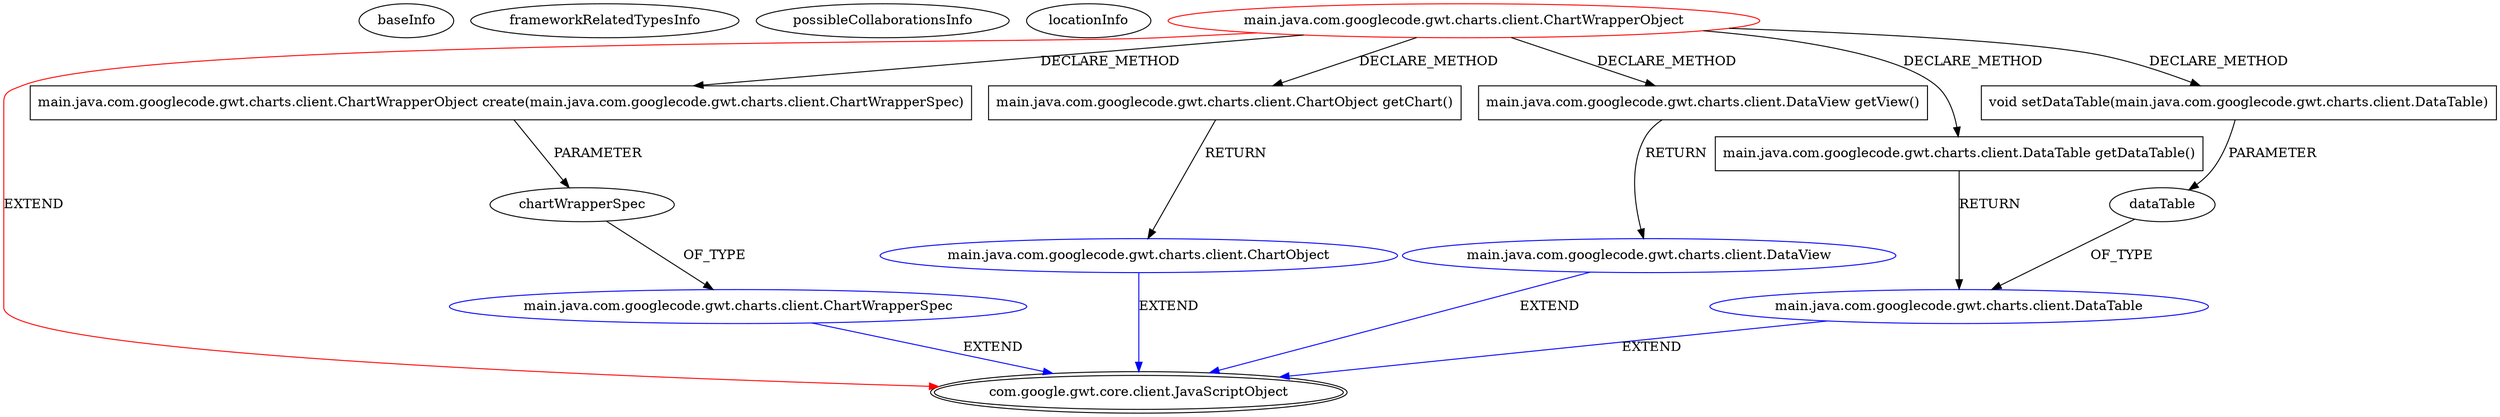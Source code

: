 digraph {
baseInfo[graphId=3219,category="extension_graph",isAnonymous=false,possibleRelation=true]
frameworkRelatedTypesInfo[0="com.google.gwt.core.client.JavaScriptObject"]
possibleCollaborationsInfo[0="3219~CLIENT_METHOD_DECLARATION-PARAMETER_DECLARATION-CLIENT_METHOD_DECLARATION-RETURN_TYPE-~com.google.gwt.core.client.JavaScriptObject ~com.google.gwt.core.client.JavaScriptObject ~false~false",1="3219~CLIENT_METHOD_DECLARATION-RETURN_TYPE-~com.google.gwt.core.client.JavaScriptObject ~com.google.gwt.core.client.JavaScriptObject ~false~false",2="3219~CLIENT_METHOD_DECLARATION-PARAMETER_DECLARATION-~com.google.gwt.core.client.JavaScriptObject ~com.google.gwt.core.client.JavaScriptObject ~false~false"]
locationInfo[projectName="jnorthrup-gwt-charts",filePath="/jnorthrup-gwt-charts/gwt-charts-master/gwt-charts/src/main/java/com/googlecode/gwt/charts/client/ChartWrapperObject.java",contextSignature="ChartWrapperObject",graphId="3219"]
0[label="main.java.com.googlecode.gwt.charts.client.ChartWrapperObject",vertexType="ROOT_CLIENT_CLASS_DECLARATION",isFrameworkType=false,color=red]
1[label="com.google.gwt.core.client.JavaScriptObject",vertexType="FRAMEWORK_CLASS_TYPE",isFrameworkType=true,peripheries=2]
3[label="main.java.com.googlecode.gwt.charts.client.ChartWrapperObject create(main.java.com.googlecode.gwt.charts.client.ChartWrapperSpec)",vertexType="CLIENT_METHOD_DECLARATION",isFrameworkType=false,shape=box]
4[label="chartWrapperSpec",vertexType="PARAMETER_DECLARATION",isFrameworkType=false]
5[label="main.java.com.googlecode.gwt.charts.client.ChartWrapperSpec",vertexType="REFERENCE_CLIENT_CLASS_DECLARATION",isFrameworkType=false,color=blue]
13[label="main.java.com.googlecode.gwt.charts.client.ChartObject getChart()",vertexType="CLIENT_METHOD_DECLARATION",isFrameworkType=false,shape=box]
14[label="main.java.com.googlecode.gwt.charts.client.ChartObject",vertexType="REFERENCE_CLIENT_CLASS_DECLARATION",isFrameworkType=false,color=blue]
20[label="main.java.com.googlecode.gwt.charts.client.DataTable getDataTable()",vertexType="CLIENT_METHOD_DECLARATION",isFrameworkType=false,shape=box]
21[label="main.java.com.googlecode.gwt.charts.client.DataTable",vertexType="REFERENCE_CLIENT_CLASS_DECLARATION",isFrameworkType=false,color=blue]
45[label="main.java.com.googlecode.gwt.charts.client.DataView getView()",vertexType="CLIENT_METHOD_DECLARATION",isFrameworkType=false,shape=box]
46[label="main.java.com.googlecode.gwt.charts.client.DataView",vertexType="REFERENCE_CLIENT_CLASS_DECLARATION",isFrameworkType=false,color=blue]
54[label="void setDataTable(main.java.com.googlecode.gwt.charts.client.DataTable)",vertexType="CLIENT_METHOD_DECLARATION",isFrameworkType=false,shape=box]
55[label="dataTable",vertexType="PARAMETER_DECLARATION",isFrameworkType=false]
0->1[label="EXTEND",color=red]
0->3[label="DECLARE_METHOD"]
5->1[label="EXTEND",color=blue]
4->5[label="OF_TYPE"]
3->4[label="PARAMETER"]
0->13[label="DECLARE_METHOD"]
14->1[label="EXTEND",color=blue]
13->14[label="RETURN"]
0->20[label="DECLARE_METHOD"]
21->1[label="EXTEND",color=blue]
20->21[label="RETURN"]
0->45[label="DECLARE_METHOD"]
46->1[label="EXTEND",color=blue]
45->46[label="RETURN"]
0->54[label="DECLARE_METHOD"]
55->21[label="OF_TYPE"]
54->55[label="PARAMETER"]
}
